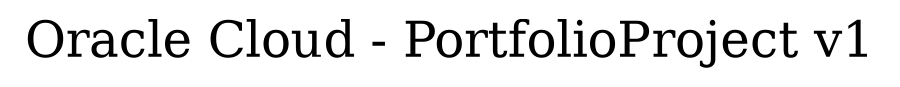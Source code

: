 digraph LexiconGraph {
graph[label="Oracle Cloud - PortfolioProject v1", fontsize=24]
splines=true
}
